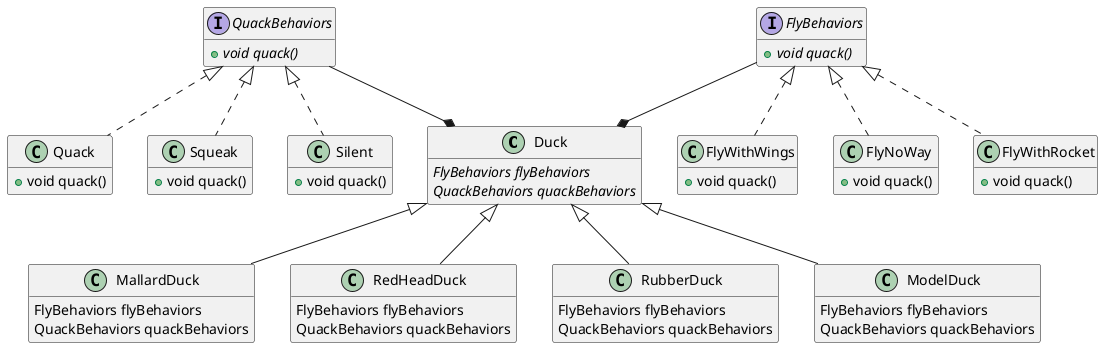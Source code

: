 @startuml
class Duck {
    {abstract}FlyBehaviors flyBehaviors
    {abstract}QuackBehaviors quackBehaviors
}

class MallardDuck extends Duck {
    FlyBehaviors flyBehaviors
    QuackBehaviors quackBehaviors
}

class RedHeadDuck extends Duck {
    FlyBehaviors flyBehaviors
    QuackBehaviors quackBehaviors
}
class RubberDuck extends Duck {
    FlyBehaviors flyBehaviors
    QuackBehaviors quackBehaviors
}

class ModelDuck extends Duck {
    FlyBehaviors flyBehaviors
    QuackBehaviors quackBehaviors
}

interface FlyBehaviors {
    {abstract}+ void quack()
}

class FlyWithWings implements FlyBehaviors {
    + void quack()
}

class FlyNoWay implements FlyBehaviors {
    + void quack()
}

class FlyWithRocket implements FlyBehaviors {
    + void quack()
}

interface QuackBehaviors {
    {abstract} + void quack()
}

class Quack implements QuackBehaviors {
    + void quack()
}

class Squeak implements QuackBehaviors {
    + void quack()
}

class Silent implements QuackBehaviors {
    + void quack()
}

Duck *-up- FlyBehaviors
Duck *-up- QuackBehaviors

hide empty members
@enduml